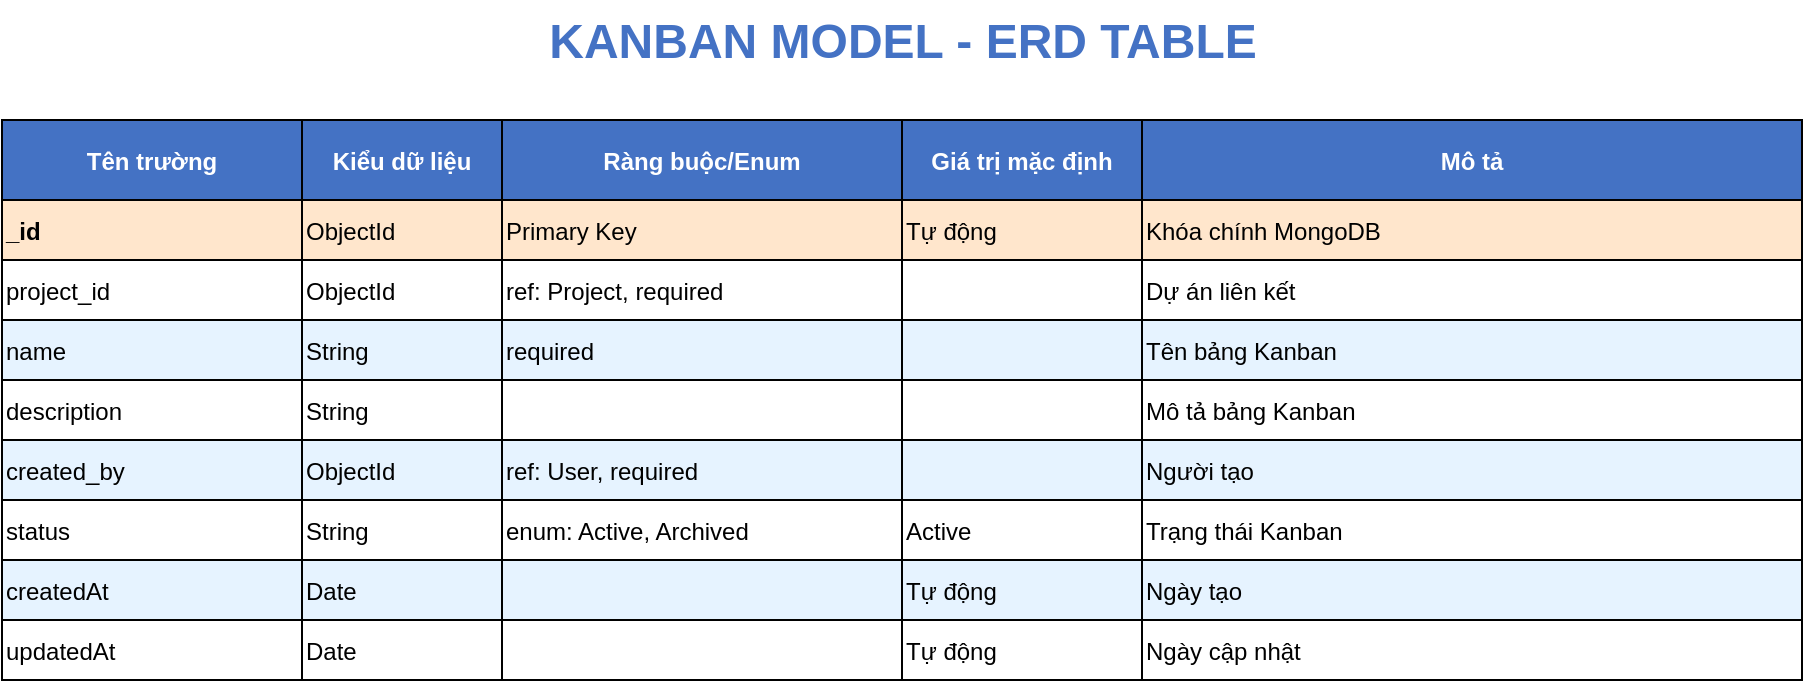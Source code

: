 <mxfile version="27.2.0">
  <diagram name="Kanban Model Table ERD" id="kanban-model-table-erd">
    <mxGraphModel dx="692" dy="402" grid="1" gridSize="10" guides="1" tooltips="1" connect="1" arrows="1" fold="1" page="1" pageScale="1" pageWidth="900" pageHeight="1169" math="0" shadow="0">
      <root>
        <mxCell id="0" />
        <mxCell id="1" parent="0" />
        <mxCell id="bigTitle" value="KANBAN MODEL - ERD TABLE" style="text;html=1;strokeColor=none;fillColor=none;align=center;fontSize=24;fontStyle=1;fontColor=#4472C4;" parent="1" vertex="1">
          <mxGeometry x="50" y="20" width="900" height="50" as="geometry" />
        </mxCell>
        <mxCell id="kanbanTable" value="" style="shape=table;startSize=0;container=1;collapsible=0;childLayout=tableLayout;fixedRows=1;rowLines=0;fontStyle=1;align=center;resizeLast=1;strokeColor=#000000;fillColor=#ffffff;" parent="1" vertex="1">
          <mxGeometry x="50" y="80" width="900" height="270" as="geometry" />
        </mxCell>
        <mxCell id="header" value="" style="shape=tableRow;horizontal=0;fillColor=#4472C4;strokeColor=#000000;" parent="kanbanTable" vertex="1">
          <mxGeometry width="900" height="40" as="geometry" />
        </mxCell>
        <mxCell id="h1" value="Tên trường" style="shape=partialRectangle;connectable=0;fillColor=#4472C4;align=center;fontStyle=1;fontSize=12;fontColor=#ffffff;" parent="header" vertex="1">
          <mxGeometry width="150" height="40" as="geometry" />
        </mxCell>
        <mxCell id="h2" value="Kiểu dữ liệu" style="shape=partialRectangle;connectable=0;fillColor=#4472C4;align=center;fontStyle=1;fontSize=12;fontColor=#ffffff;" parent="header" vertex="1">
          <mxGeometry x="150" width="100" height="40" as="geometry" />
        </mxCell>
        <mxCell id="h3" value="Ràng buộc/Enum" style="shape=partialRectangle;connectable=0;fillColor=#4472C4;align=center;fontStyle=1;fontSize=12;fontColor=#ffffff;" parent="header" vertex="1">
          <mxGeometry x="250" width="200" height="40" as="geometry" />
        </mxCell>
        <mxCell id="h4" value="Giá trị mặc định" style="shape=partialRectangle;connectable=0;fillColor=#4472C4;align=center;fontStyle=1;fontSize=12;fontColor=#ffffff;" parent="header" vertex="1">
          <mxGeometry x="450" width="120" height="40" as="geometry" />
        </mxCell>
        <mxCell id="h5" value="Mô tả" style="shape=partialRectangle;connectable=0;fillColor=#4472C4;align=center;fontStyle=1;fontSize=12;fontColor=#ffffff;" parent="header" vertex="1">
          <mxGeometry x="570" width="330" height="40" as="geometry" />
        </mxCell>
        <mxCell id="row1" value="" style="shape=tableRow;horizontal=0;fillColor=#FFE6CC;strokeColor=#000000;" parent="kanbanTable" vertex="1">
          <mxGeometry y="40" width="900" height="30" as="geometry" />
        </mxCell>
        <mxCell id="r1c1" value="_id" style="shape=partialRectangle;connectable=0;fillColor=#FFE6CC;align=left;fontStyle=1;" parent="row1" vertex="1">
          <mxGeometry width="150" height="30" as="geometry" />
        </mxCell>
        <mxCell id="r1c2" value="ObjectId" style="shape=partialRectangle;connectable=0;fillColor=#FFE6CC;align=left;" parent="row1" vertex="1">
          <mxGeometry x="150" width="100" height="30" as="geometry" />
        </mxCell>
        <mxCell id="r1c3" value="Primary Key" style="shape=partialRectangle;connectable=0;fillColor=#FFE6CC;align=left;" parent="row1" vertex="1">
          <mxGeometry x="250" width="200" height="30" as="geometry" />
        </mxCell>
        <mxCell id="r1c4" value="Tự động" style="shape=partialRectangle;connectable=0;fillColor=#FFE6CC;align=left;" parent="row1" vertex="1">
          <mxGeometry x="450" width="120" height="30" as="geometry" />
        </mxCell>
        <mxCell id="r1c5" value="Khóa chính MongoDB" style="shape=partialRectangle;connectable=0;fillColor=#FFE6CC;align=left;" parent="row1" vertex="1">
          <mxGeometry x="570" width="330" height="30" as="geometry" />
        </mxCell>
        <mxCell id="row2" value="" style="shape=tableRow;horizontal=0;fillColor=#ffffff;strokeColor=#000000;" parent="kanbanTable" vertex="1">
          <mxGeometry y="70" width="900" height="30" as="geometry" />
        </mxCell>
        <mxCell id="r2c1" value="project_id" style="shape=partialRectangle;connectable=0;fillColor=#ffffff;align=left;" parent="row2" vertex="1">
          <mxGeometry width="150" height="30" as="geometry" />
        </mxCell>
        <mxCell id="r2c2" value="ObjectId" style="shape=partialRectangle;connectable=0;fillColor=#ffffff;align=left;" parent="row2" vertex="1">
          <mxGeometry x="150" width="100" height="30" as="geometry" />
        </mxCell>
        <mxCell id="r2c3" value="ref: Project, required" style="shape=partialRectangle;connectable=0;fillColor=#ffffff;align=left;" parent="row2" vertex="1">
          <mxGeometry x="250" width="200" height="30" as="geometry" />
        </mxCell>
        <mxCell id="r2c4" value="" style="shape=partialRectangle;connectable=0;fillColor=#ffffff;align=left;" parent="row2" vertex="1">
          <mxGeometry x="450" width="120" height="30" as="geometry" />
        </mxCell>
        <mxCell id="r2c5" value="Dự án liên kết" style="shape=partialRectangle;connectable=0;fillColor=#ffffff;align=left;" parent="row2" vertex="1">
          <mxGeometry x="570" width="330" height="30" as="geometry" />
        </mxCell>
        <mxCell id="row3" value="" style="shape=tableRow;horizontal=0;fillColor=#E6F3FF;strokeColor=#000000;" parent="kanbanTable" vertex="1">
          <mxGeometry y="100" width="900" height="30" as="geometry" />
        </mxCell>
        <mxCell id="r3c1" value="name" style="shape=partialRectangle;connectable=0;fillColor=#E6F3FF;align=left;" parent="row3" vertex="1">
          <mxGeometry width="150" height="30" as="geometry" />
        </mxCell>
        <mxCell id="r3c2" value="String" style="shape=partialRectangle;connectable=0;fillColor=#E6F3FF;align=left;" parent="row3" vertex="1">
          <mxGeometry x="150" width="100" height="30" as="geometry" />
        </mxCell>
        <mxCell id="r3c3" value="required" style="shape=partialRectangle;connectable=0;fillColor=#E6F3FF;align=left;" parent="row3" vertex="1">
          <mxGeometry x="250" width="200" height="30" as="geometry" />
        </mxCell>
        <mxCell id="r3c4" value="" style="shape=partialRectangle;connectable=0;fillColor=#E6F3FF;align=left;" parent="row3" vertex="1">
          <mxGeometry x="450" width="120" height="30" as="geometry" />
        </mxCell>
        <mxCell id="r3c5" value="Tên bảng Kanban" style="shape=partialRectangle;connectable=0;fillColor=#E6F3FF;align=left;" parent="row3" vertex="1">
          <mxGeometry x="570" width="330" height="30" as="geometry" />
        </mxCell>
        <mxCell id="row4" value="" style="shape=tableRow;horizontal=0;fillColor=#ffffff;strokeColor=#000000;" parent="kanbanTable" vertex="1">
          <mxGeometry y="130" width="900" height="30" as="geometry" />
        </mxCell>
        <mxCell id="r4c1" value="description" style="shape=partialRectangle;connectable=0;fillColor=#ffffff;align=left;" parent="row4" vertex="1">
          <mxGeometry width="150" height="30" as="geometry" />
        </mxCell>
        <mxCell id="r4c2" value="String" style="shape=partialRectangle;connectable=0;fillColor=#ffffff;align=left;" parent="row4" vertex="1">
          <mxGeometry x="150" width="100" height="30" as="geometry" />
        </mxCell>
        <mxCell id="r4c3" value="" style="shape=partialRectangle;connectable=0;fillColor=#ffffff;align=left;" parent="row4" vertex="1">
          <mxGeometry x="250" width="200" height="30" as="geometry" />
        </mxCell>
        <mxCell id="r4c4" value="" style="shape=partialRectangle;connectable=0;fillColor=#ffffff;align=left;" parent="row4" vertex="1">
          <mxGeometry x="450" width="120" height="30" as="geometry" />
        </mxCell>
        <mxCell id="r4c5" value="Mô tả bảng Kanban" style="shape=partialRectangle;connectable=0;fillColor=#ffffff;align=left;" parent="row4" vertex="1">
          <mxGeometry x="570" width="330" height="30" as="geometry" />
        </mxCell>
        <mxCell id="row5" value="" style="shape=tableRow;horizontal=0;fillColor=#E6F3FF;strokeColor=#000000;" parent="kanbanTable" vertex="1">
          <mxGeometry y="160" width="900" height="30" as="geometry" />
        </mxCell>
        <mxCell id="r5c1" value="created_by" style="shape=partialRectangle;connectable=0;fillColor=#E6F3FF;align=left;" parent="row5" vertex="1">
          <mxGeometry width="150" height="30" as="geometry" />
        </mxCell>
        <mxCell id="r5c2" value="ObjectId" style="shape=partialRectangle;connectable=0;fillColor=#E6F3FF;align=left;" parent="row5" vertex="1">
          <mxGeometry x="150" width="100" height="30" as="geometry" />
        </mxCell>
        <mxCell id="r5c3" value="ref: User, required" style="shape=partialRectangle;connectable=0;fillColor=#E6F3FF;align=left;" parent="row5" vertex="1">
          <mxGeometry x="250" width="200" height="30" as="geometry" />
        </mxCell>
        <mxCell id="r5c4" value="" style="shape=partialRectangle;connectable=0;fillColor=#E6F3FF;align=left;" parent="row5" vertex="1">
          <mxGeometry x="450" width="120" height="30" as="geometry" />
        </mxCell>
        <mxCell id="r5c5" value="Người tạo" style="shape=partialRectangle;connectable=0;fillColor=#E6F3FF;align=left;" parent="row5" vertex="1">
          <mxGeometry x="570" width="330" height="30" as="geometry" />
        </mxCell>
        <mxCell id="row6" value="" style="shape=tableRow;horizontal=0;fillColor=#ffffff;strokeColor=#000000;" parent="kanbanTable" vertex="1">
          <mxGeometry y="190" width="900" height="30" as="geometry" />
        </mxCell>
        <mxCell id="r6c1" value="status" style="shape=partialRectangle;connectable=0;fillColor=#ffffff;align=left;" parent="row6" vertex="1">
          <mxGeometry width="150" height="30" as="geometry" />
        </mxCell>
        <mxCell id="r6c2" value="String" style="shape=partialRectangle;connectable=0;fillColor=#ffffff;align=left;" parent="row6" vertex="1">
          <mxGeometry x="150" width="100" height="30" as="geometry" />
        </mxCell>
        <mxCell id="r6c3" value="enum: Active, Archived" style="shape=partialRectangle;connectable=0;fillColor=#ffffff;align=left;" parent="row6" vertex="1">
          <mxGeometry x="250" width="200" height="30" as="geometry" />
        </mxCell>
        <mxCell id="r6c4" value="Active" style="shape=partialRectangle;connectable=0;fillColor=#ffffff;align=left;" parent="row6" vertex="1">
          <mxGeometry x="450" width="120" height="30" as="geometry" />
        </mxCell>
        <mxCell id="r6c5" value="Trạng thái Kanban" style="shape=partialRectangle;connectable=0;fillColor=#ffffff;align=left;" parent="row6" vertex="1">
          <mxGeometry x="570" width="330" height="30" as="geometry" />
        </mxCell>
        <mxCell id="row7" value="" style="shape=tableRow;horizontal=0;fillColor=#E6F3FF;strokeColor=#000000;" parent="kanbanTable" vertex="1">
          <mxGeometry y="220" width="900" height="30" as="geometry" />
        </mxCell>
        <mxCell id="r7c1" value="createdAt" style="shape=partialRectangle;connectable=0;fillColor=#E6F3FF;align=left;" parent="row7" vertex="1">
          <mxGeometry width="150" height="30" as="geometry" />
        </mxCell>
        <mxCell id="r7c2" value="Date" style="shape=partialRectangle;connectable=0;fillColor=#E6F3FF;align=left;" parent="row7" vertex="1">
          <mxGeometry x="150" width="100" height="30" as="geometry" />
        </mxCell>
        <mxCell id="r7c3" value="" style="shape=partialRectangle;connectable=0;fillColor=#E6F3FF;align=left;" parent="row7" vertex="1">
          <mxGeometry x="250" width="200" height="30" as="geometry" />
        </mxCell>
        <mxCell id="r7c4" value="Tự động" style="shape=partialRectangle;connectable=0;fillColor=#E6F3FF;align=left;" parent="row7" vertex="1">
          <mxGeometry x="450" width="120" height="30" as="geometry" />
        </mxCell>
        <mxCell id="r7c5" value="Ngày tạo" style="shape=partialRectangle;connectable=0;fillColor=#E6F3FF;align=left;" parent="row7" vertex="1">
          <mxGeometry x="570" width="330" height="30" as="geometry" />
        </mxCell>
        <mxCell id="row8" value="" style="shape=tableRow;horizontal=0;fillColor=#ffffff;strokeColor=#000000;" parent="kanbanTable" vertex="1">
          <mxGeometry y="250" width="900" height="30" as="geometry" />
        </mxCell>
        <mxCell id="r8c1" value="updatedAt" style="shape=partialRectangle;connectable=0;fillColor=#ffffff;align=left;" parent="row8" vertex="1">
          <mxGeometry width="150" height="30" as="geometry" />
        </mxCell>
        <mxCell id="r8c2" value="Date" style="shape=partialRectangle;connectable=0;fillColor=#ffffff;align=left;" parent="row8" vertex="1">
          <mxGeometry x="150" width="100" height="30" as="geometry" />
        </mxCell>
        <mxCell id="r8c3" value="" style="shape=partialRectangle;connectable=0;fillColor=#ffffff;align=left;" parent="row8" vertex="1">
          <mxGeometry x="250" width="200" height="30" as="geometry" />
        </mxCell>
        <mxCell id="r8c4" value="Tự động" style="shape=partialRectangle;connectable=0;fillColor=#ffffff;align=left;" parent="row8" vertex="1">
          <mxGeometry x="450" width="120" height="30" as="geometry" />
        </mxCell>
        <mxCell id="r8c5" value="Ngày cập nhật" style="shape=partialRectangle;connectable=0;fillColor=#ffffff;align=left;" parent="row8" vertex="1">
          <mxGeometry x="570" width="330" height="30" as="geometry" />
        </mxCell>
      </root>
    </mxGraphModel>
  </diagram>
</mxfile>

